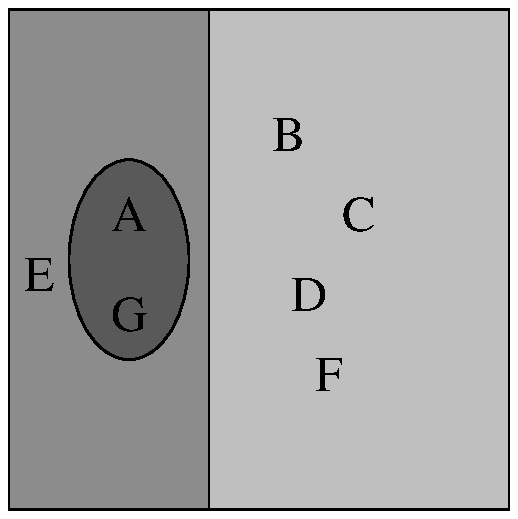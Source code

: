 .po 0.15i
.PS
.ps +8
{A: box width 1.0 height 2.5 fill .45}
{move right 0.3
ellipse height 1.0 width .6 fill .65
}
{
  move right 0.6 
  move up .2
"A"
  move left .45
  move down .3
"E"
  move right .45 
  move down .2
"G"
}
move right 1.0
{B: box width 1.5 height 2.5 fill .25}
{
  move right .4
  move up .6
"B"
  move right .35
  move down .4
"C"
  move left .25
  move down .4
"D"
  move right .1
  move down .4
"F"
}

.PE

